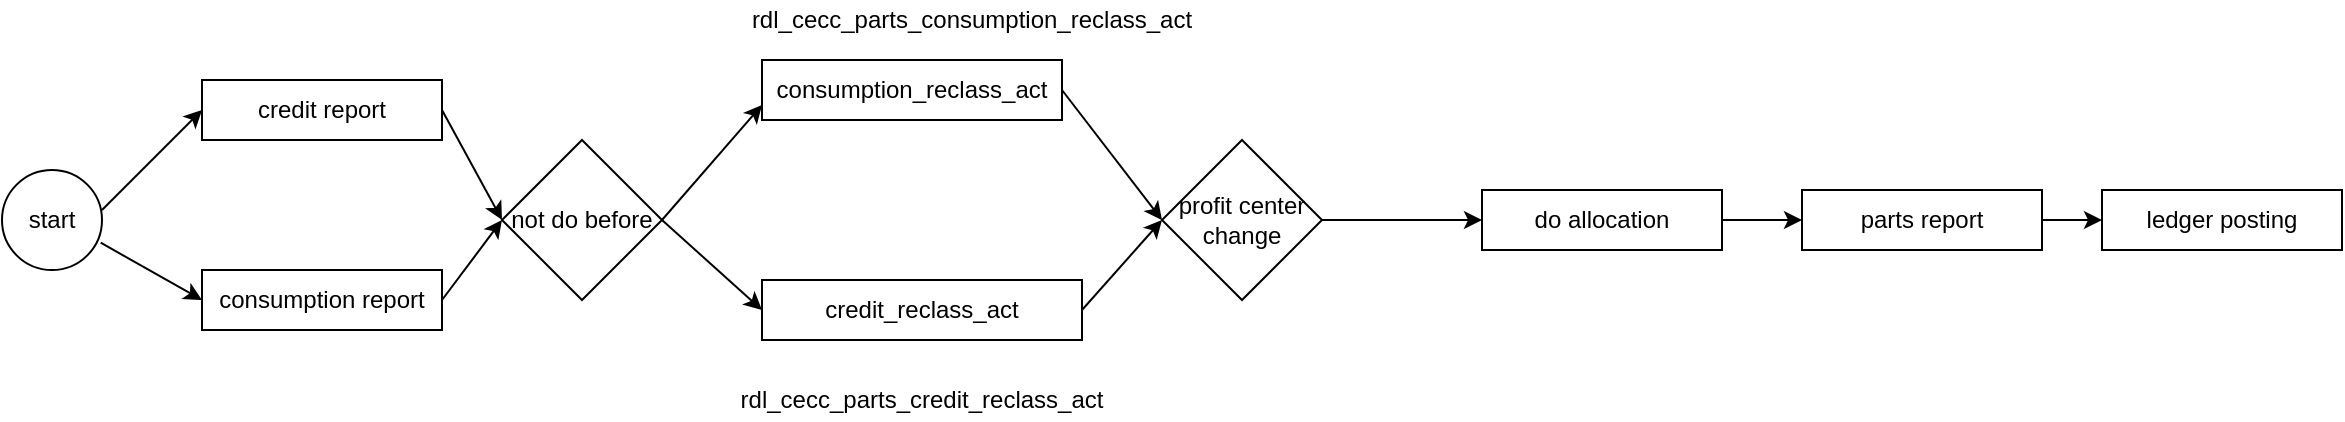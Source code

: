 <mxfile version="14.4.3" type="github">
  <diagram id="VKMHK3g8FMRFTHxasIfS" name="Page-1">
    <mxGraphModel dx="784" dy="435" grid="1" gridSize="10" guides="1" tooltips="1" connect="1" arrows="1" fold="1" page="1" pageScale="1" pageWidth="827" pageHeight="1169" math="0" shadow="0">
      <root>
        <mxCell id="0" />
        <mxCell id="1" parent="0" />
        <mxCell id="MHFKU_J02y791Es46own-1" value="credit report" style="rounded=0;whiteSpace=wrap;html=1;" vertex="1" parent="1">
          <mxGeometry x="120" y="130" width="120" height="30" as="geometry" />
        </mxCell>
        <mxCell id="MHFKU_J02y791Es46own-2" value="consumption report" style="rounded=0;whiteSpace=wrap;html=1;" vertex="1" parent="1">
          <mxGeometry x="120" y="225" width="120" height="30" as="geometry" />
        </mxCell>
        <mxCell id="MHFKU_J02y791Es46own-3" value="not do before" style="rhombus;whiteSpace=wrap;html=1;" vertex="1" parent="1">
          <mxGeometry x="270" y="160" width="80" height="80" as="geometry" />
        </mxCell>
        <mxCell id="MHFKU_J02y791Es46own-4" value="start" style="ellipse;whiteSpace=wrap;html=1;aspect=fixed;" vertex="1" parent="1">
          <mxGeometry x="20" y="175" width="50" height="50" as="geometry" />
        </mxCell>
        <mxCell id="MHFKU_J02y791Es46own-6" value="" style="endArrow=classic;html=1;" edge="1" parent="1">
          <mxGeometry width="50" height="50" relative="1" as="geometry">
            <mxPoint x="70" y="195" as="sourcePoint" />
            <mxPoint x="120" y="145" as="targetPoint" />
          </mxGeometry>
        </mxCell>
        <mxCell id="MHFKU_J02y791Es46own-7" value="" style="endArrow=classic;html=1;entryX=0;entryY=0.5;entryDx=0;entryDy=0;exitX=0.987;exitY=0.727;exitDx=0;exitDy=0;exitPerimeter=0;" edge="1" parent="1" source="MHFKU_J02y791Es46own-4" target="MHFKU_J02y791Es46own-2">
          <mxGeometry width="50" height="50" relative="1" as="geometry">
            <mxPoint x="70" y="210" as="sourcePoint" />
            <mxPoint x="320" y="200" as="targetPoint" />
          </mxGeometry>
        </mxCell>
        <mxCell id="MHFKU_J02y791Es46own-10" value="" style="endArrow=classic;html=1;exitX=1;exitY=0.5;exitDx=0;exitDy=0;entryX=0;entryY=0.5;entryDx=0;entryDy=0;" edge="1" parent="1" source="MHFKU_J02y791Es46own-2" target="MHFKU_J02y791Es46own-3">
          <mxGeometry width="50" height="50" relative="1" as="geometry">
            <mxPoint x="270" y="250" as="sourcePoint" />
            <mxPoint x="320" y="200" as="targetPoint" />
          </mxGeometry>
        </mxCell>
        <mxCell id="MHFKU_J02y791Es46own-11" value="" style="endArrow=classic;html=1;exitX=1;exitY=0.5;exitDx=0;exitDy=0;entryX=0;entryY=0.5;entryDx=0;entryDy=0;" edge="1" parent="1" source="MHFKU_J02y791Es46own-1" target="MHFKU_J02y791Es46own-3">
          <mxGeometry width="50" height="50" relative="1" as="geometry">
            <mxPoint x="270" y="250" as="sourcePoint" />
            <mxPoint x="320" y="200" as="targetPoint" />
          </mxGeometry>
        </mxCell>
        <mxCell id="MHFKU_J02y791Es46own-25" style="edgeStyle=orthogonalEdgeStyle;rounded=0;orthogonalLoop=1;jettySize=auto;html=1;exitX=1;exitY=0.5;exitDx=0;exitDy=0;" edge="1" parent="1" source="MHFKU_J02y791Es46own-12" target="MHFKU_J02y791Es46own-24">
          <mxGeometry relative="1" as="geometry" />
        </mxCell>
        <mxCell id="MHFKU_J02y791Es46own-12" value="do allocation" style="rounded=0;whiteSpace=wrap;html=1;" vertex="1" parent="1">
          <mxGeometry x="760" y="185" width="120" height="30" as="geometry" />
        </mxCell>
        <mxCell id="MHFKU_J02y791Es46own-13" value="consumption_reclass_act" style="rounded=0;whiteSpace=wrap;html=1;" vertex="1" parent="1">
          <mxGeometry x="400" y="120" width="150" height="30" as="geometry" />
        </mxCell>
        <mxCell id="MHFKU_J02y791Es46own-14" value="credit_reclass_act" style="rounded=0;whiteSpace=wrap;html=1;" vertex="1" parent="1">
          <mxGeometry x="400" y="230" width="160" height="30" as="geometry" />
        </mxCell>
        <mxCell id="MHFKU_J02y791Es46own-15" value="" style="endArrow=classic;html=1;exitX=1;exitY=0.5;exitDx=0;exitDy=0;entryX=0;entryY=0.75;entryDx=0;entryDy=0;" edge="1" parent="1" source="MHFKU_J02y791Es46own-3" target="MHFKU_J02y791Es46own-13">
          <mxGeometry width="50" height="50" relative="1" as="geometry">
            <mxPoint x="380" y="250" as="sourcePoint" />
            <mxPoint x="430" y="200" as="targetPoint" />
          </mxGeometry>
        </mxCell>
        <mxCell id="MHFKU_J02y791Es46own-16" value="" style="endArrow=classic;html=1;entryX=0;entryY=0.5;entryDx=0;entryDy=0;" edge="1" parent="1" target="MHFKU_J02y791Es46own-14">
          <mxGeometry width="50" height="50" relative="1" as="geometry">
            <mxPoint x="350" y="200" as="sourcePoint" />
            <mxPoint x="430" y="200" as="targetPoint" />
          </mxGeometry>
        </mxCell>
        <mxCell id="MHFKU_J02y791Es46own-19" value="profit center change" style="rhombus;whiteSpace=wrap;html=1;" vertex="1" parent="1">
          <mxGeometry x="600" y="160" width="80" height="80" as="geometry" />
        </mxCell>
        <mxCell id="MHFKU_J02y791Es46own-20" value="" style="endArrow=classic;html=1;exitX=1;exitY=0.5;exitDx=0;exitDy=0;entryX=0;entryY=0.5;entryDx=0;entryDy=0;" edge="1" parent="1" target="MHFKU_J02y791Es46own-19" source="MHFKU_J02y791Es46own-14">
          <mxGeometry width="50" height="50" relative="1" as="geometry">
            <mxPoint x="570" y="235" as="sourcePoint" />
            <mxPoint x="650" y="195" as="targetPoint" />
          </mxGeometry>
        </mxCell>
        <mxCell id="MHFKU_J02y791Es46own-21" value="" style="endArrow=classic;html=1;exitX=1;exitY=0.5;exitDx=0;exitDy=0;entryX=0;entryY=0.5;entryDx=0;entryDy=0;" edge="1" parent="1" target="MHFKU_J02y791Es46own-19" source="MHFKU_J02y791Es46own-13">
          <mxGeometry width="50" height="50" relative="1" as="geometry">
            <mxPoint x="570" y="140" as="sourcePoint" />
            <mxPoint x="650" y="195" as="targetPoint" />
          </mxGeometry>
        </mxCell>
        <mxCell id="MHFKU_J02y791Es46own-23" value="" style="endArrow=classic;html=1;entryX=0;entryY=0.5;entryDx=0;entryDy=0;exitX=1;exitY=0.5;exitDx=0;exitDy=0;" edge="1" parent="1" source="MHFKU_J02y791Es46own-19" target="MHFKU_J02y791Es46own-12">
          <mxGeometry width="50" height="50" relative="1" as="geometry">
            <mxPoint x="680" y="195" as="sourcePoint" />
            <mxPoint x="730" y="240" as="targetPoint" />
          </mxGeometry>
        </mxCell>
        <mxCell id="MHFKU_J02y791Es46own-24" value="parts report" style="rounded=0;whiteSpace=wrap;html=1;" vertex="1" parent="1">
          <mxGeometry x="920" y="185" width="120" height="30" as="geometry" />
        </mxCell>
        <mxCell id="MHFKU_J02y791Es46own-26" value="ledger posting" style="rounded=0;whiteSpace=wrap;html=1;" vertex="1" parent="1">
          <mxGeometry x="1070" y="185" width="120" height="30" as="geometry" />
        </mxCell>
        <mxCell id="MHFKU_J02y791Es46own-27" value="" style="endArrow=classic;html=1;exitX=1;exitY=0.5;exitDx=0;exitDy=0;entryX=0;entryY=0.5;entryDx=0;entryDy=0;" edge="1" parent="1" source="MHFKU_J02y791Es46own-24" target="MHFKU_J02y791Es46own-26">
          <mxGeometry width="50" height="50" relative="1" as="geometry">
            <mxPoint x="810" y="240" as="sourcePoint" />
            <mxPoint x="860" y="190" as="targetPoint" />
          </mxGeometry>
        </mxCell>
        <mxCell id="MHFKU_J02y791Es46own-28" value="rdl_cecc_parts_credit_reclass_act" style="text;html=1;strokeColor=none;fillColor=none;align=center;verticalAlign=middle;whiteSpace=wrap;rounded=0;" vertex="1" parent="1">
          <mxGeometry x="460" y="280" width="40" height="20" as="geometry" />
        </mxCell>
        <mxCell id="MHFKU_J02y791Es46own-30" value="rdl_cecc_parts_consumption_reclass_act" style="text;html=1;strokeColor=none;fillColor=none;align=center;verticalAlign=middle;whiteSpace=wrap;rounded=0;" vertex="1" parent="1">
          <mxGeometry x="450" y="90" width="110" height="20" as="geometry" />
        </mxCell>
      </root>
    </mxGraphModel>
  </diagram>
</mxfile>
